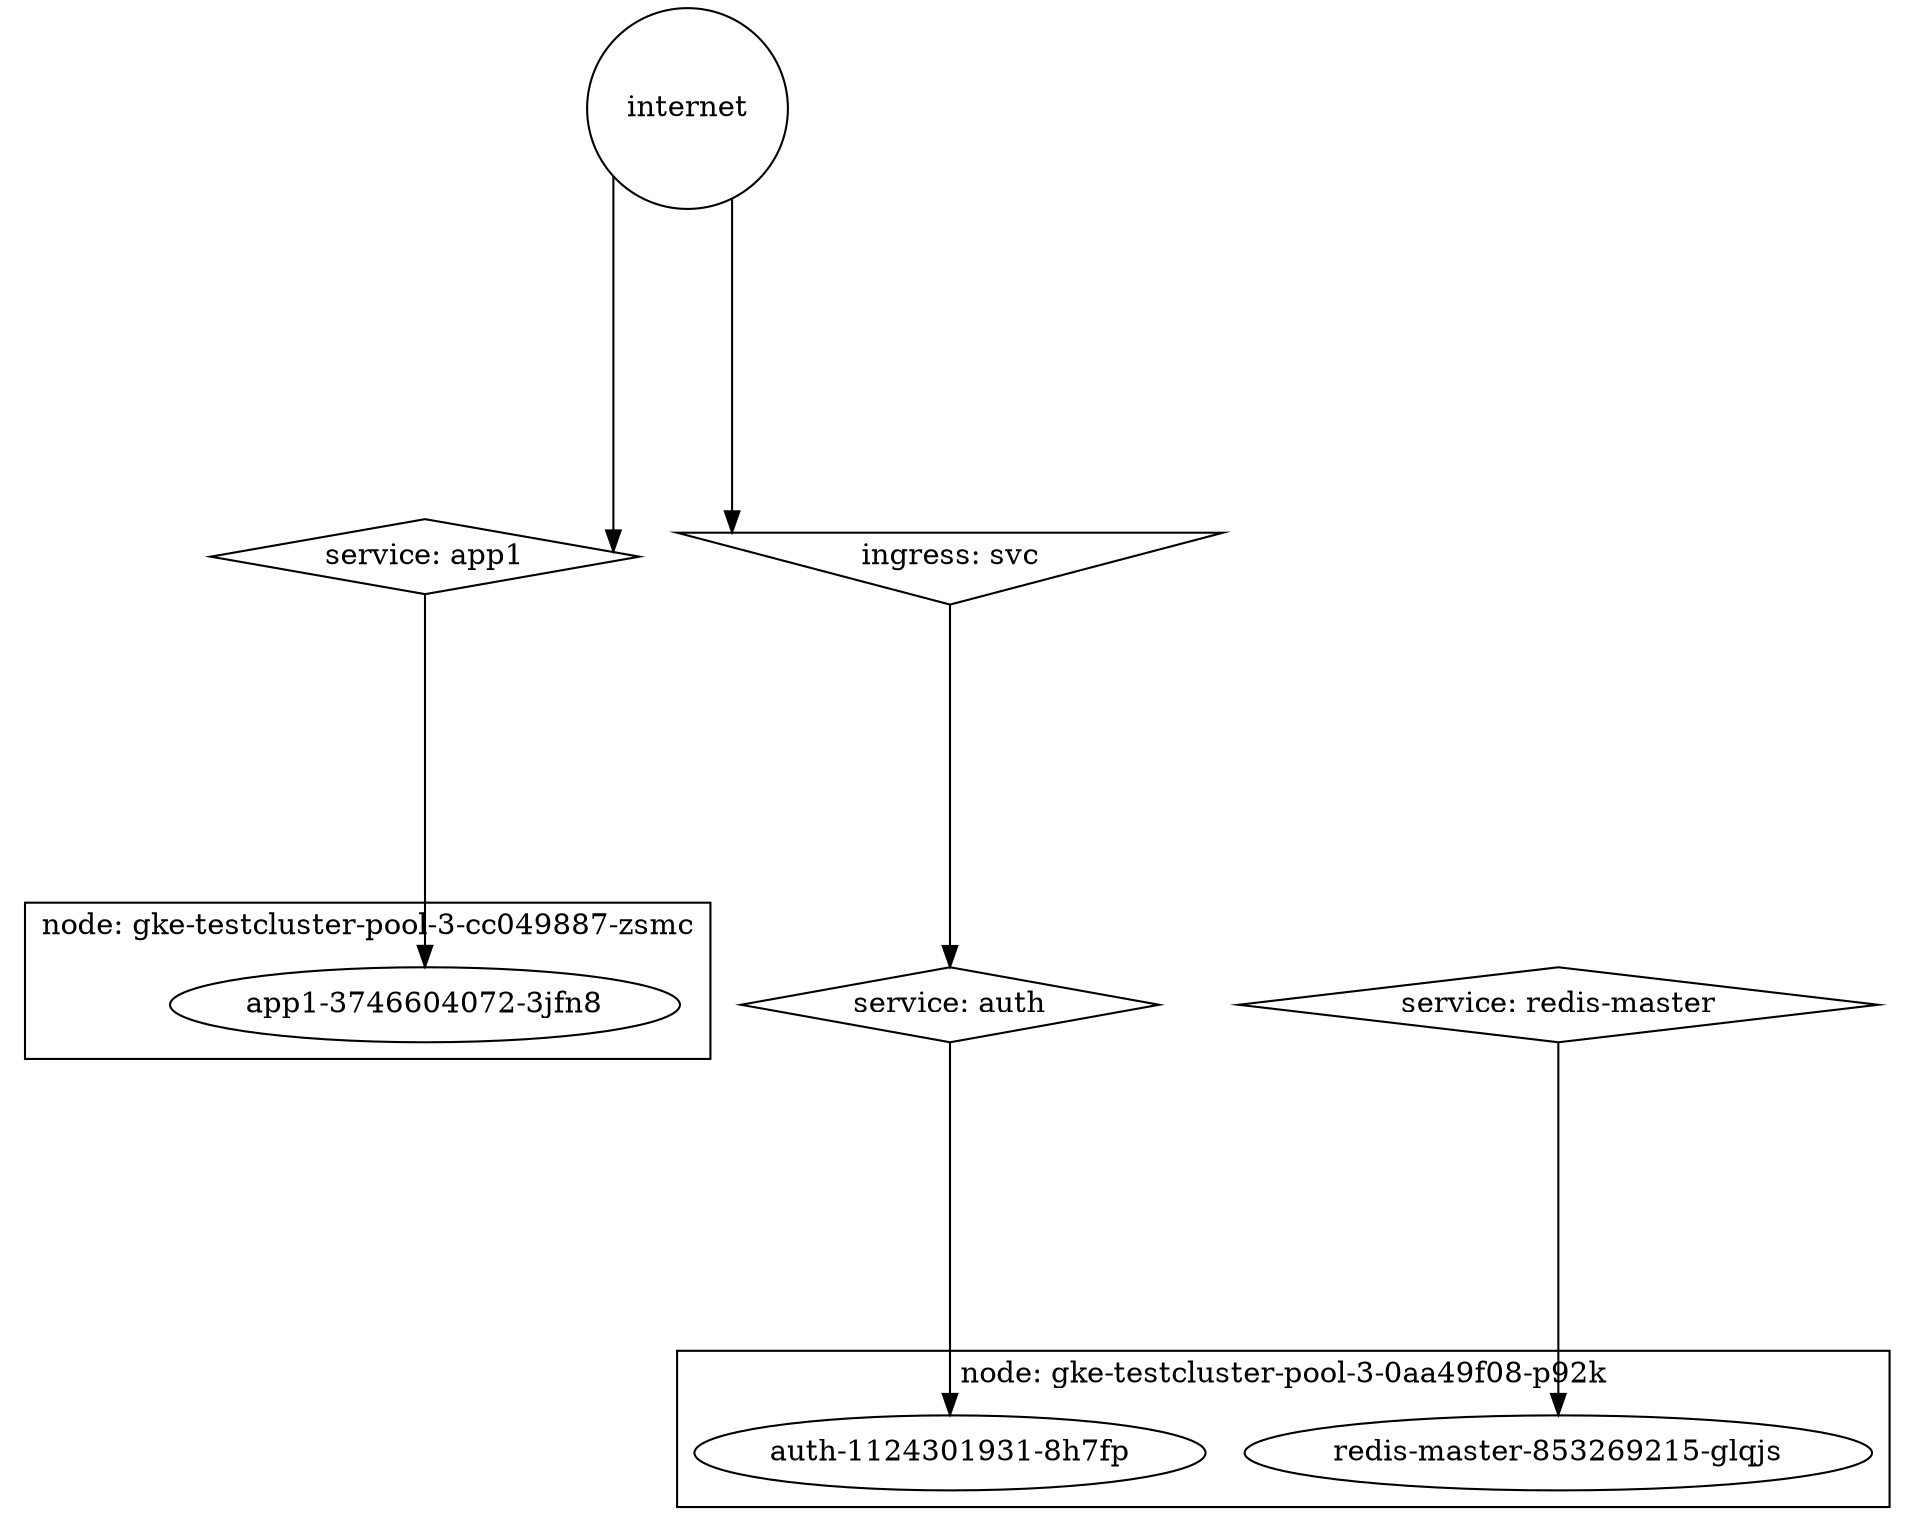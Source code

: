 digraph {
sep=6.2;
ranksep="2.0 equally";
splines="ortho";
"svcs:app1" [label="service: app1"][shape=diamond];
"svcs:auth" [label="service: auth"][shape=diamond];
"svcs:redis-master" [label="service: redis-master"][shape=diamond];
"pods:app1-3746604072-3jfn8" [label="app1-3746604072-3jfn8"][shape=oval];
"pods:auth-1124301931-8h7fp" [label="auth-1124301931-8h7fp"][shape=oval];
"pods:redis-master-853269215-glqjs" [label="redis-master-853269215-glqjs"][shape=oval];
"ings:svc" [label="ingress: svc"][shape=invtriangle];
"internet" [label="internet"][shape=circle];subgraph "cluster-gke-testcluster-pool-3-0aa49f08-p92k" { label="node: gke-testcluster-pool-3-0aa49f08-p92k";
"pods:auth-1124301931-8h7fp";
"pods:redis-master-853269215-glqjs";
}

subgraph "cluster-gke-testcluster-pool-3-cc049887-zsmc" { label="node: gke-testcluster-pool-3-cc049887-zsmc";
"pods:app1-3746604072-3jfn8";
}
"internet" -> "ings:svc";
"internet" -> "svcs:app1";
"ings:svc" -> "svcs:auth";
"svcs:app1" -> "pods:app1-3746604072-3jfn8";
"svcs:auth" -> "pods:auth-1124301931-8h7fp";
"svcs:redis-master" -> "pods:redis-master-853269215-glqjs";
}
